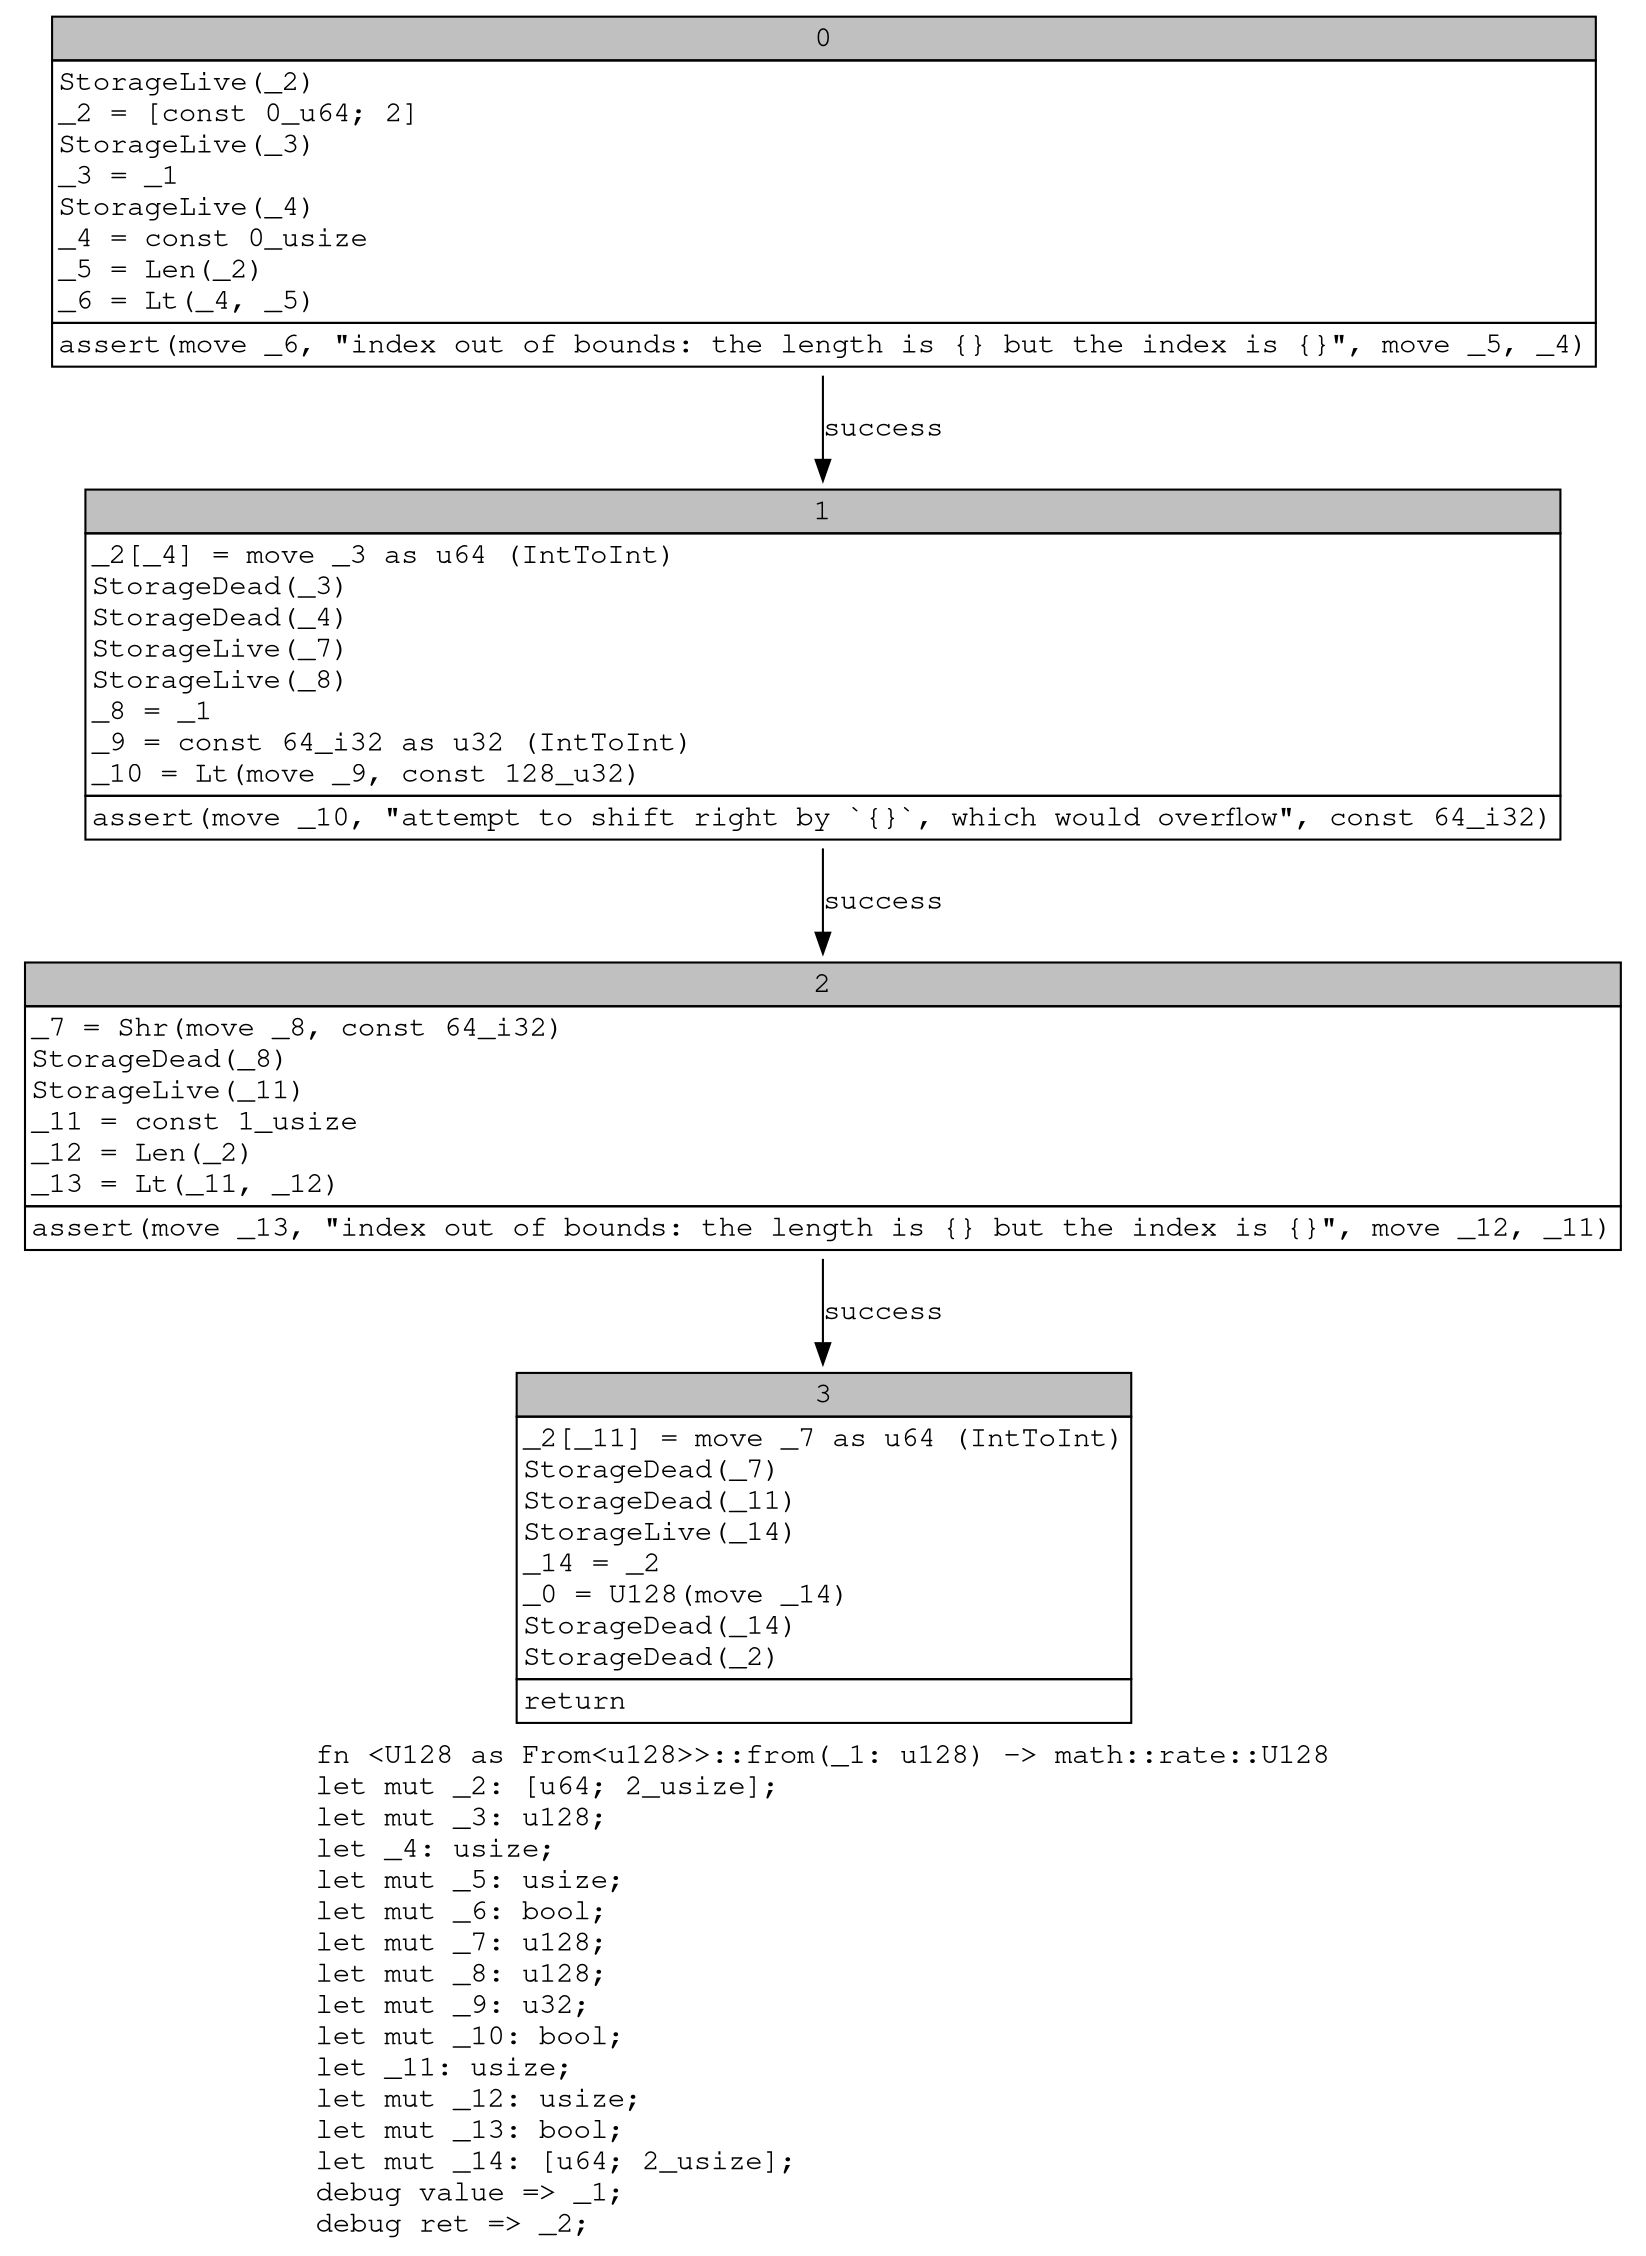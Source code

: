 digraph Mir_0_1308 {
    graph [fontname="Courier, monospace"];
    node [fontname="Courier, monospace"];
    edge [fontname="Courier, monospace"];
    label=<fn &lt;U128 as From&lt;u128&gt;&gt;::from(_1: u128) -&gt; math::rate::U128<br align="left"/>let mut _2: [u64; 2_usize];<br align="left"/>let mut _3: u128;<br align="left"/>let _4: usize;<br align="left"/>let mut _5: usize;<br align="left"/>let mut _6: bool;<br align="left"/>let mut _7: u128;<br align="left"/>let mut _8: u128;<br align="left"/>let mut _9: u32;<br align="left"/>let mut _10: bool;<br align="left"/>let _11: usize;<br align="left"/>let mut _12: usize;<br align="left"/>let mut _13: bool;<br align="left"/>let mut _14: [u64; 2_usize];<br align="left"/>debug value =&gt; _1;<br align="left"/>debug ret =&gt; _2;<br align="left"/>>;
    bb0__0_1308 [shape="none", label=<<table border="0" cellborder="1" cellspacing="0"><tr><td bgcolor="gray" align="center" colspan="1">0</td></tr><tr><td align="left" balign="left">StorageLive(_2)<br/>_2 = [const 0_u64; 2]<br/>StorageLive(_3)<br/>_3 = _1<br/>StorageLive(_4)<br/>_4 = const 0_usize<br/>_5 = Len(_2)<br/>_6 = Lt(_4, _5)<br/></td></tr><tr><td align="left">assert(move _6, &quot;index out of bounds: the length is {} but the index is {}&quot;, move _5, _4)</td></tr></table>>];
    bb1__0_1308 [shape="none", label=<<table border="0" cellborder="1" cellspacing="0"><tr><td bgcolor="gray" align="center" colspan="1">1</td></tr><tr><td align="left" balign="left">_2[_4] = move _3 as u64 (IntToInt)<br/>StorageDead(_3)<br/>StorageDead(_4)<br/>StorageLive(_7)<br/>StorageLive(_8)<br/>_8 = _1<br/>_9 = const 64_i32 as u32 (IntToInt)<br/>_10 = Lt(move _9, const 128_u32)<br/></td></tr><tr><td align="left">assert(move _10, &quot;attempt to shift right by `{}`, which would overflow&quot;, const 64_i32)</td></tr></table>>];
    bb2__0_1308 [shape="none", label=<<table border="0" cellborder="1" cellspacing="0"><tr><td bgcolor="gray" align="center" colspan="1">2</td></tr><tr><td align="left" balign="left">_7 = Shr(move _8, const 64_i32)<br/>StorageDead(_8)<br/>StorageLive(_11)<br/>_11 = const 1_usize<br/>_12 = Len(_2)<br/>_13 = Lt(_11, _12)<br/></td></tr><tr><td align="left">assert(move _13, &quot;index out of bounds: the length is {} but the index is {}&quot;, move _12, _11)</td></tr></table>>];
    bb3__0_1308 [shape="none", label=<<table border="0" cellborder="1" cellspacing="0"><tr><td bgcolor="gray" align="center" colspan="1">3</td></tr><tr><td align="left" balign="left">_2[_11] = move _7 as u64 (IntToInt)<br/>StorageDead(_7)<br/>StorageDead(_11)<br/>StorageLive(_14)<br/>_14 = _2<br/>_0 = U128(move _14)<br/>StorageDead(_14)<br/>StorageDead(_2)<br/></td></tr><tr><td align="left">return</td></tr></table>>];
    bb0__0_1308 -> bb1__0_1308 [label="success"];
    bb1__0_1308 -> bb2__0_1308 [label="success"];
    bb2__0_1308 -> bb3__0_1308 [label="success"];
}

